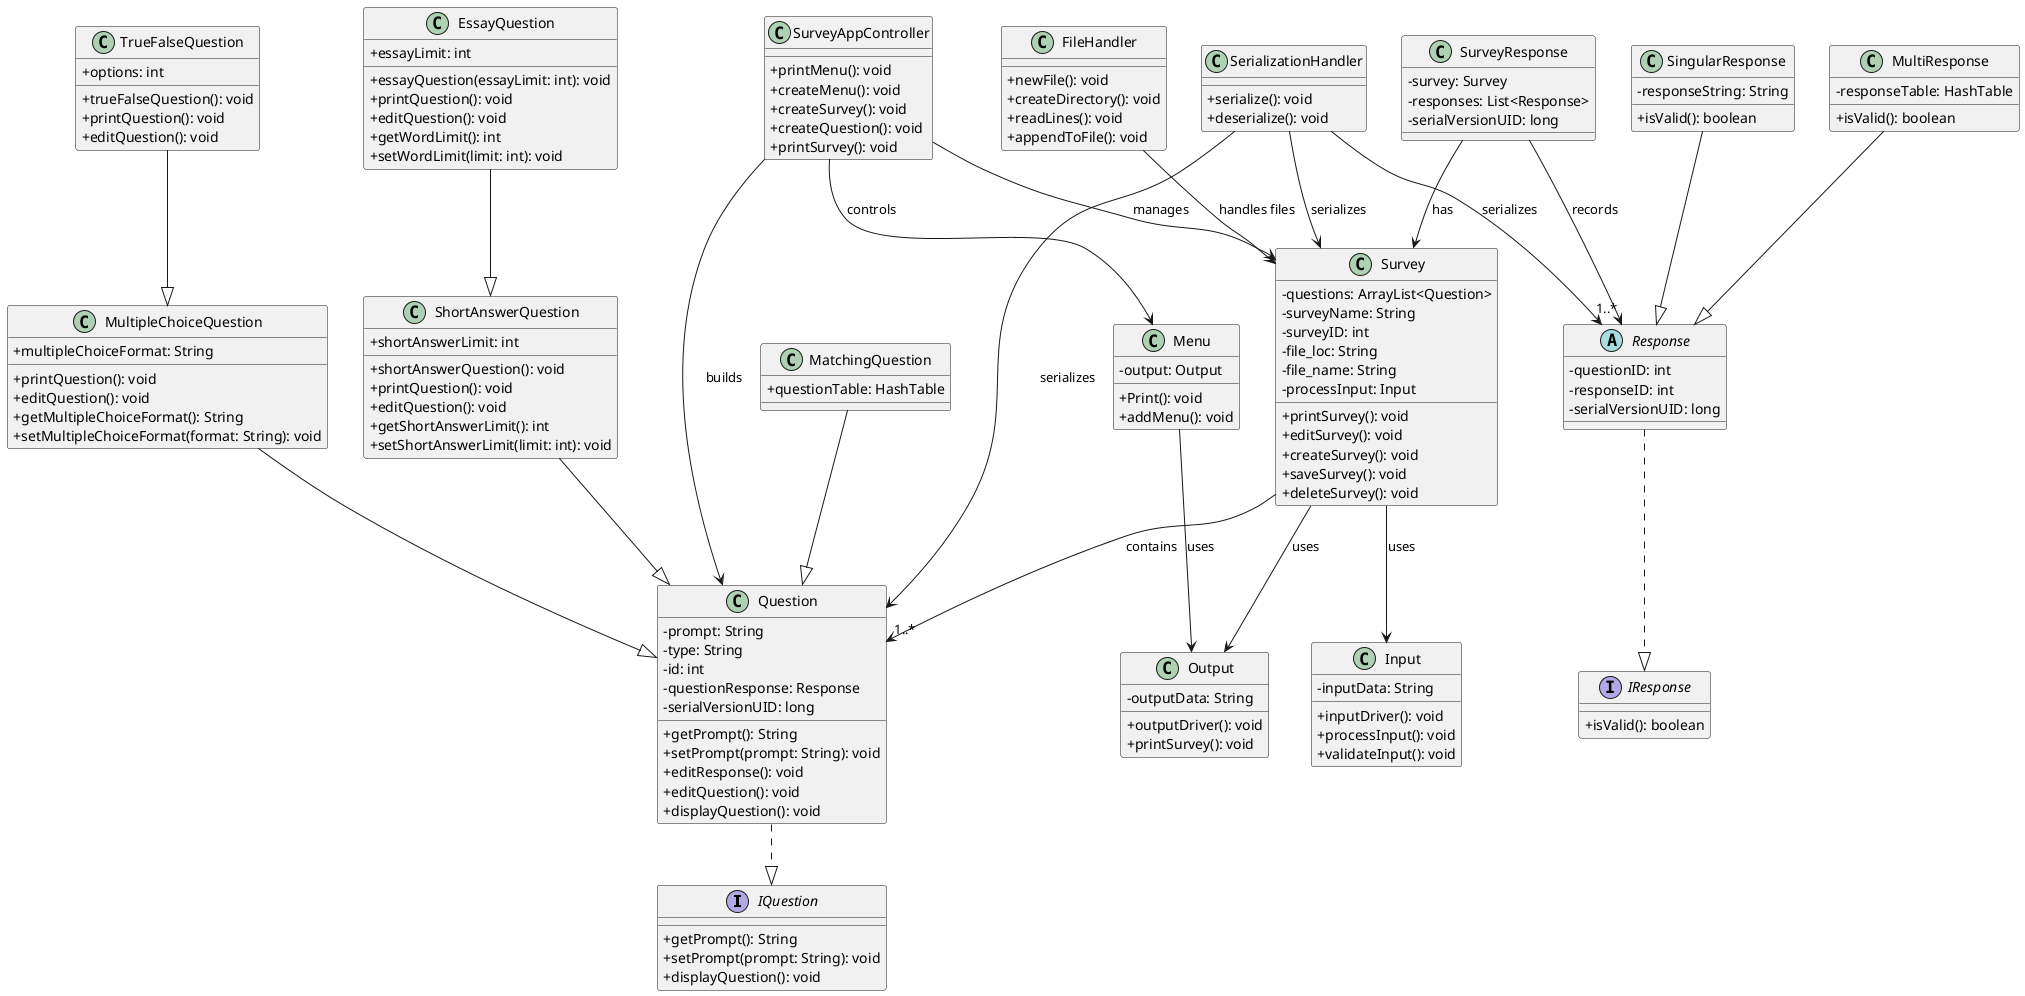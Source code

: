 @startuml
skinparam classAttributeIconSize 0

interface IQuestion {
  +getPrompt(): String
  +setPrompt(prompt: String): void
  +displayQuestion(): void
}

interface IResponse {
  +isValid(): boolean
}

abstract class Response {
  -questionID: int
  -responseID: int
  -serialVersionUID: long
}

class SingularResponse {
  -responseString: String
  +isValid(): boolean
}

class MultiResponse {
  -responseTable: HashTable
  +isValid(): boolean
}

class Question {
  -prompt: String
  -type: String
  -id: int
  -questionResponse: Response
  -serialVersionUID: long
  +getPrompt(): String
  +setPrompt(prompt: String): void
  +editResponse(): void
  +editQuestion(): void
  +displayQuestion(): void
}

class MultipleChoiceQuestion {
  +multipleChoiceFormat: String
  +printQuestion(): void
  +editQuestion(): void
  +getMultipleChoiceFormat(): String
  +setMultipleChoiceFormat(format: String): void
}

class TrueFalseQuestion {
  +options: int
  +trueFalseQuestion(): void
  +printQuestion(): void
  +editQuestion(): void
}

class ShortAnswerQuestion {
  +shortAnswerLimit: int
  +shortAnswerQuestion(): void
  +printQuestion(): void
  +editQuestion(): void
  +getShortAnswerLimit(): int
  +setShortAnswerLimit(limit: int): void
}

class EssayQuestion {
  +essayLimit: int
  +essayQuestion(essayLimit: int): void
  +printQuestion(): void
  +editQuestion(): void
  +getWordLimit(): int
  +setWordLimit(limit: int): void
}

class MatchingQuestion {
  +questionTable: HashTable
}

class Survey {
  -questions: ArrayList<Question>
  -surveyName: String
  -surveyID: int
  -file_loc: String
  -file_name: String
  -processInput: Input
  +printSurvey(): void
  +editSurvey(): void
  +createSurvey(): void
  +saveSurvey(): void
  +deleteSurvey(): void
}

class SurveyResponse {
  -survey: Survey
  -responses: List<Response>
  -serialVersionUID: long
}

class SerializationHandler {
  +serialize(): void
  +deserialize(): void
}

class Input {
  -inputData: String
  +inputDriver(): void
  +processInput(): void
  +validateInput(): void
}

class Output {
  -outputData: String
  +outputDriver(): void
  +printSurvey(): void
}

class Menu {
  -output: Output
  +Print(): void
  +addMenu(): void
}

class SurveyAppController {
  +printMenu(): void
  +createMenu(): void
  +createSurvey(): void
  +createQuestion(): void
  +printSurvey(): void
}

class FileHandler {
  +newFile(): void
  +createDirectory(): void
  +readLines(): void
  +appendToFile(): void
}

' Inheritance
Question ..|> IQuestion
Response ..|> IResponse
SingularResponse --|> Response
MultiResponse --|> Response
MultipleChoiceQuestion --|> Question
TrueFalseQuestion --|> MultipleChoiceQuestion
ShortAnswerQuestion --|> Question
EssayQuestion --|> ShortAnswerQuestion
MatchingQuestion --|> Question

' Composition and Associations
Survey --> "1..*" Question : contains
Survey --> Input : uses
Survey --> Output : uses
SurveyResponse --> Survey : has
SurveyResponse --> "1..*" Response : records
Menu --> Output : uses
SurveyAppController --> Survey : manages
SurveyAppController --> Menu : controls
SurveyAppController --> Question : builds
SerializationHandler --> Survey : serializes
SerializationHandler --> Question : serializes
SerializationHandler --> Response : serializes
FileHandler --> Survey : handles files

@enduml
